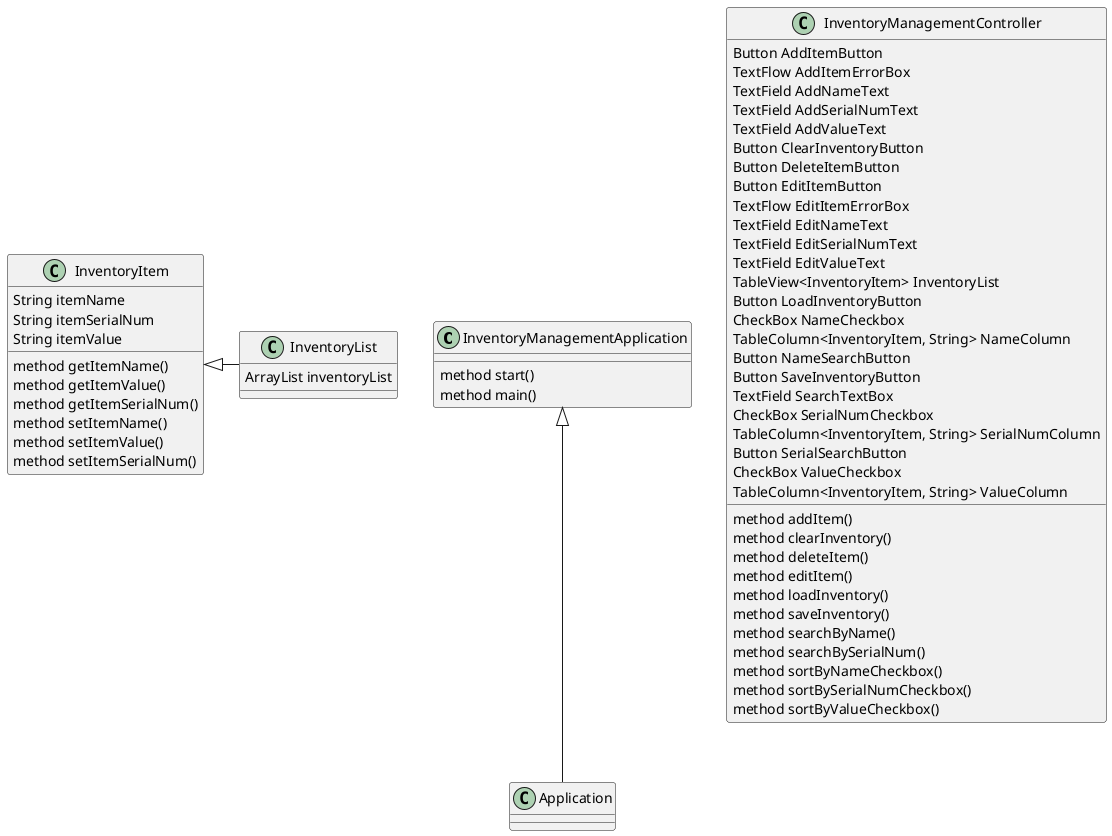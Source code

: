 @startuml
'https://plantuml.com/class-diagram

InventoryManagementApplication <|-- Application

class InventoryManagementApplication{
    method start()
    method main()
}

class InventoryManagementController{
    Button AddItemButton
    TextFlow AddItemErrorBox
    TextField AddNameText
    TextField AddSerialNumText
    TextField AddValueText
    Button ClearInventoryButton
    Button DeleteItemButton
    Button EditItemButton
    TextFlow EditItemErrorBox
    TextField EditNameText
    TextField EditSerialNumText
    TextField EditValueText
    TableView<InventoryItem> InventoryList
    Button LoadInventoryButton
    CheckBox NameCheckbox
    TableColumn<InventoryItem, String> NameColumn
    Button NameSearchButton
    Button SaveInventoryButton
    TextField SearchTextBox
    CheckBox SerialNumCheckbox
    TableColumn<InventoryItem, String> SerialNumColumn
    Button SerialSearchButton
    CheckBox ValueCheckbox
    TableColumn<InventoryItem, String> ValueColumn
    method addItem()
    method clearInventory()
    method deleteItem()
    method editItem()
    method loadInventory()
    method saveInventory()
    method searchByName()
    method searchBySerialNum()
    method sortByNameCheckbox()
    method sortBySerialNumCheckbox()
    method sortByValueCheckbox()
}

class InventoryItem{
    String itemName
    String itemSerialNum
    String itemValue
    method getItemName()
    method getItemValue()
    method getItemSerialNum()
    method setItemName()
    method setItemValue()
    method setItemSerialNum()
}

class InventoryList{
    ArrayList inventoryList
}

InventoryItem <|- InventoryList

@enduml